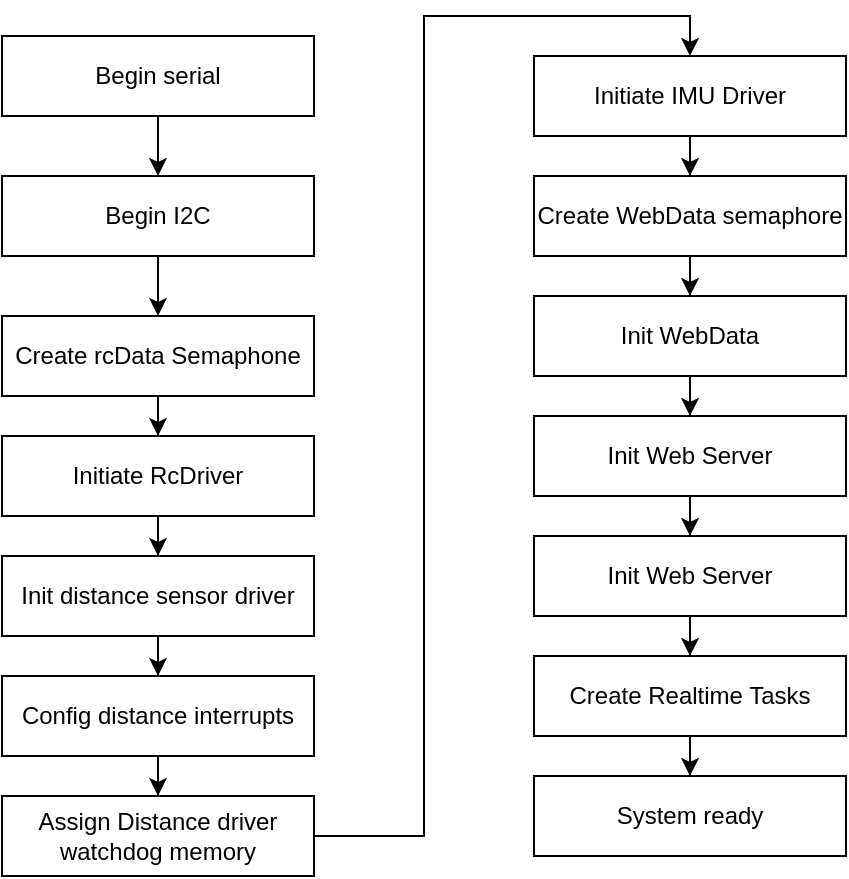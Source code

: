 <mxfile version="27.1.1">
  <diagram name="Página-1" id="ofcytLFZuUjT-GYb-jVh">
    <mxGraphModel dx="1188" dy="748" grid="1" gridSize="10" guides="1" tooltips="1" connect="1" arrows="1" fold="1" page="1" pageScale="1" pageWidth="827" pageHeight="1169" math="0" shadow="0">
      <root>
        <mxCell id="0" />
        <mxCell id="1" parent="0" />
        <mxCell id="A4AbdAKLFQwMQvVpHB3N-15" style="edgeStyle=orthogonalEdgeStyle;rounded=0;orthogonalLoop=1;jettySize=auto;html=1;entryX=0.5;entryY=0;entryDx=0;entryDy=0;" edge="1" parent="1" source="A4AbdAKLFQwMQvVpHB3N-1" target="A4AbdAKLFQwMQvVpHB3N-3">
          <mxGeometry relative="1" as="geometry" />
        </mxCell>
        <mxCell id="A4AbdAKLFQwMQvVpHB3N-1" value="Begin serial" style="rounded=0;whiteSpace=wrap;html=1;" vertex="1" parent="1">
          <mxGeometry x="354" y="20" width="156" height="40" as="geometry" />
        </mxCell>
        <mxCell id="A4AbdAKLFQwMQvVpHB3N-16" style="edgeStyle=orthogonalEdgeStyle;rounded=0;orthogonalLoop=1;jettySize=auto;html=1;entryX=0.5;entryY=0;entryDx=0;entryDy=0;" edge="1" parent="1" source="A4AbdAKLFQwMQvVpHB3N-3" target="A4AbdAKLFQwMQvVpHB3N-4">
          <mxGeometry relative="1" as="geometry" />
        </mxCell>
        <mxCell id="A4AbdAKLFQwMQvVpHB3N-3" value="Begin I2C" style="rounded=0;whiteSpace=wrap;html=1;" vertex="1" parent="1">
          <mxGeometry x="354" y="90" width="156" height="40" as="geometry" />
        </mxCell>
        <mxCell id="A4AbdAKLFQwMQvVpHB3N-18" style="edgeStyle=orthogonalEdgeStyle;rounded=0;orthogonalLoop=1;jettySize=auto;html=1;entryX=0.5;entryY=0;entryDx=0;entryDy=0;" edge="1" parent="1" source="A4AbdAKLFQwMQvVpHB3N-4" target="A4AbdAKLFQwMQvVpHB3N-5">
          <mxGeometry relative="1" as="geometry" />
        </mxCell>
        <mxCell id="A4AbdAKLFQwMQvVpHB3N-4" value="Create rcData Semaphone" style="rounded=0;whiteSpace=wrap;html=1;" vertex="1" parent="1">
          <mxGeometry x="354" y="160" width="156" height="40" as="geometry" />
        </mxCell>
        <mxCell id="A4AbdAKLFQwMQvVpHB3N-19" style="edgeStyle=orthogonalEdgeStyle;rounded=0;orthogonalLoop=1;jettySize=auto;html=1;entryX=0.5;entryY=0;entryDx=0;entryDy=0;" edge="1" parent="1" source="A4AbdAKLFQwMQvVpHB3N-5" target="A4AbdAKLFQwMQvVpHB3N-6">
          <mxGeometry relative="1" as="geometry" />
        </mxCell>
        <mxCell id="A4AbdAKLFQwMQvVpHB3N-5" value="Initiate RcDriver" style="rounded=0;whiteSpace=wrap;html=1;" vertex="1" parent="1">
          <mxGeometry x="354" y="220" width="156" height="40" as="geometry" />
        </mxCell>
        <mxCell id="A4AbdAKLFQwMQvVpHB3N-20" style="edgeStyle=orthogonalEdgeStyle;rounded=0;orthogonalLoop=1;jettySize=auto;html=1;entryX=0.5;entryY=0;entryDx=0;entryDy=0;" edge="1" parent="1" source="A4AbdAKLFQwMQvVpHB3N-6" target="A4AbdAKLFQwMQvVpHB3N-7">
          <mxGeometry relative="1" as="geometry" />
        </mxCell>
        <mxCell id="A4AbdAKLFQwMQvVpHB3N-6" value="Init distance sensor driver" style="rounded=0;whiteSpace=wrap;html=1;" vertex="1" parent="1">
          <mxGeometry x="354" y="280" width="156" height="40" as="geometry" />
        </mxCell>
        <mxCell id="A4AbdAKLFQwMQvVpHB3N-21" style="edgeStyle=orthogonalEdgeStyle;rounded=0;orthogonalLoop=1;jettySize=auto;html=1;entryX=0.5;entryY=0;entryDx=0;entryDy=0;" edge="1" parent="1" source="A4AbdAKLFQwMQvVpHB3N-7" target="A4AbdAKLFQwMQvVpHB3N-8">
          <mxGeometry relative="1" as="geometry" />
        </mxCell>
        <mxCell id="A4AbdAKLFQwMQvVpHB3N-7" value="Config distance interrupts" style="rounded=0;whiteSpace=wrap;html=1;" vertex="1" parent="1">
          <mxGeometry x="354" y="340" width="156" height="40" as="geometry" />
        </mxCell>
        <mxCell id="A4AbdAKLFQwMQvVpHB3N-22" style="edgeStyle=orthogonalEdgeStyle;rounded=0;orthogonalLoop=1;jettySize=auto;html=1;entryX=0.5;entryY=0;entryDx=0;entryDy=0;" edge="1" parent="1" source="A4AbdAKLFQwMQvVpHB3N-8" target="A4AbdAKLFQwMQvVpHB3N-13">
          <mxGeometry relative="1" as="geometry" />
        </mxCell>
        <mxCell id="A4AbdAKLFQwMQvVpHB3N-8" value="Assign Distance driver watchdog memory" style="rounded=0;whiteSpace=wrap;html=1;" vertex="1" parent="1">
          <mxGeometry x="354" y="400" width="156" height="40" as="geometry" />
        </mxCell>
        <mxCell id="A4AbdAKLFQwMQvVpHB3N-24" style="edgeStyle=orthogonalEdgeStyle;rounded=0;orthogonalLoop=1;jettySize=auto;html=1;entryX=0.5;entryY=0;entryDx=0;entryDy=0;" edge="1" parent="1" source="A4AbdAKLFQwMQvVpHB3N-9" target="A4AbdAKLFQwMQvVpHB3N-10">
          <mxGeometry relative="1" as="geometry" />
        </mxCell>
        <mxCell id="A4AbdAKLFQwMQvVpHB3N-9" value="Create WebData semaphore" style="rounded=0;whiteSpace=wrap;html=1;" vertex="1" parent="1">
          <mxGeometry x="620" y="90" width="156" height="40" as="geometry" />
        </mxCell>
        <mxCell id="A4AbdAKLFQwMQvVpHB3N-25" style="edgeStyle=orthogonalEdgeStyle;rounded=0;orthogonalLoop=1;jettySize=auto;html=1;entryX=0.5;entryY=0;entryDx=0;entryDy=0;" edge="1" parent="1" source="A4AbdAKLFQwMQvVpHB3N-10" target="A4AbdAKLFQwMQvVpHB3N-11">
          <mxGeometry relative="1" as="geometry" />
        </mxCell>
        <mxCell id="A4AbdAKLFQwMQvVpHB3N-10" value="Init WebData" style="rounded=0;whiteSpace=wrap;html=1;" vertex="1" parent="1">
          <mxGeometry x="620" y="150" width="156" height="40" as="geometry" />
        </mxCell>
        <mxCell id="A4AbdAKLFQwMQvVpHB3N-27" style="edgeStyle=orthogonalEdgeStyle;rounded=0;orthogonalLoop=1;jettySize=auto;html=1;entryX=0.5;entryY=0;entryDx=0;entryDy=0;" edge="1" parent="1" source="A4AbdAKLFQwMQvVpHB3N-11" target="A4AbdAKLFQwMQvVpHB3N-12">
          <mxGeometry relative="1" as="geometry" />
        </mxCell>
        <mxCell id="A4AbdAKLFQwMQvVpHB3N-11" value="Init Web Server" style="rounded=0;whiteSpace=wrap;html=1;" vertex="1" parent="1">
          <mxGeometry x="620" y="210" width="156" height="40" as="geometry" />
        </mxCell>
        <mxCell id="A4AbdAKLFQwMQvVpHB3N-28" style="edgeStyle=orthogonalEdgeStyle;rounded=0;orthogonalLoop=1;jettySize=auto;html=1;entryX=0.5;entryY=0;entryDx=0;entryDy=0;" edge="1" parent="1" source="A4AbdAKLFQwMQvVpHB3N-12" target="A4AbdAKLFQwMQvVpHB3N-14">
          <mxGeometry relative="1" as="geometry" />
        </mxCell>
        <mxCell id="A4AbdAKLFQwMQvVpHB3N-12" value="Init Web Server" style="rounded=0;whiteSpace=wrap;html=1;" vertex="1" parent="1">
          <mxGeometry x="620" y="270" width="156" height="40" as="geometry" />
        </mxCell>
        <mxCell id="A4AbdAKLFQwMQvVpHB3N-23" style="edgeStyle=orthogonalEdgeStyle;rounded=0;orthogonalLoop=1;jettySize=auto;html=1;entryX=0.5;entryY=0;entryDx=0;entryDy=0;" edge="1" parent="1" source="A4AbdAKLFQwMQvVpHB3N-13" target="A4AbdAKLFQwMQvVpHB3N-9">
          <mxGeometry relative="1" as="geometry" />
        </mxCell>
        <mxCell id="A4AbdAKLFQwMQvVpHB3N-13" value="Initiate IMU Driver" style="rounded=0;whiteSpace=wrap;html=1;" vertex="1" parent="1">
          <mxGeometry x="620" y="30" width="156" height="40" as="geometry" />
        </mxCell>
        <mxCell id="A4AbdAKLFQwMQvVpHB3N-30" style="edgeStyle=orthogonalEdgeStyle;rounded=0;orthogonalLoop=1;jettySize=auto;html=1;entryX=0.5;entryY=0;entryDx=0;entryDy=0;" edge="1" parent="1" source="A4AbdAKLFQwMQvVpHB3N-14" target="A4AbdAKLFQwMQvVpHB3N-29">
          <mxGeometry relative="1" as="geometry" />
        </mxCell>
        <mxCell id="A4AbdAKLFQwMQvVpHB3N-14" value="Create Realtime Tasks" style="rounded=0;whiteSpace=wrap;html=1;" vertex="1" parent="1">
          <mxGeometry x="620" y="330" width="156" height="40" as="geometry" />
        </mxCell>
        <mxCell id="A4AbdAKLFQwMQvVpHB3N-29" value="System ready" style="rounded=0;whiteSpace=wrap;html=1;" vertex="1" parent="1">
          <mxGeometry x="620" y="390" width="156" height="40" as="geometry" />
        </mxCell>
      </root>
    </mxGraphModel>
  </diagram>
</mxfile>
